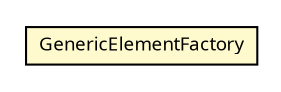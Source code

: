 #!/usr/local/bin/dot
#
# Class diagram 
# Generated by UMLGraph version R5_6 (http://www.umlgraph.org/)
#

digraph G {
	edge [fontname="Trebuchet MS",fontsize=10,labelfontname="Trebuchet MS",labelfontsize=10];
	node [fontname="Trebuchet MS",fontsize=10,shape=plaintext];
	nodesep=0.25;
	ranksep=0.5;
	// se.cambio.cds.model.elementdefinition.dao.GenericElementFactory
	c214292 [label=<<table title="se.cambio.cds.model.elementdefinition.dao.GenericElementFactory" border="0" cellborder="1" cellspacing="0" cellpadding="2" port="p" bgcolor="lemonChiffon" href="./GenericElementFactory.html">
		<tr><td><table border="0" cellspacing="0" cellpadding="1">
<tr><td align="center" balign="center"><font face="Trebuchet MS"> GenericElementFactory </font></td></tr>
		</table></td></tr>
		</table>>, URL="./GenericElementFactory.html", fontname="Trebuchet MS", fontcolor="black", fontsize=9.0];
}

